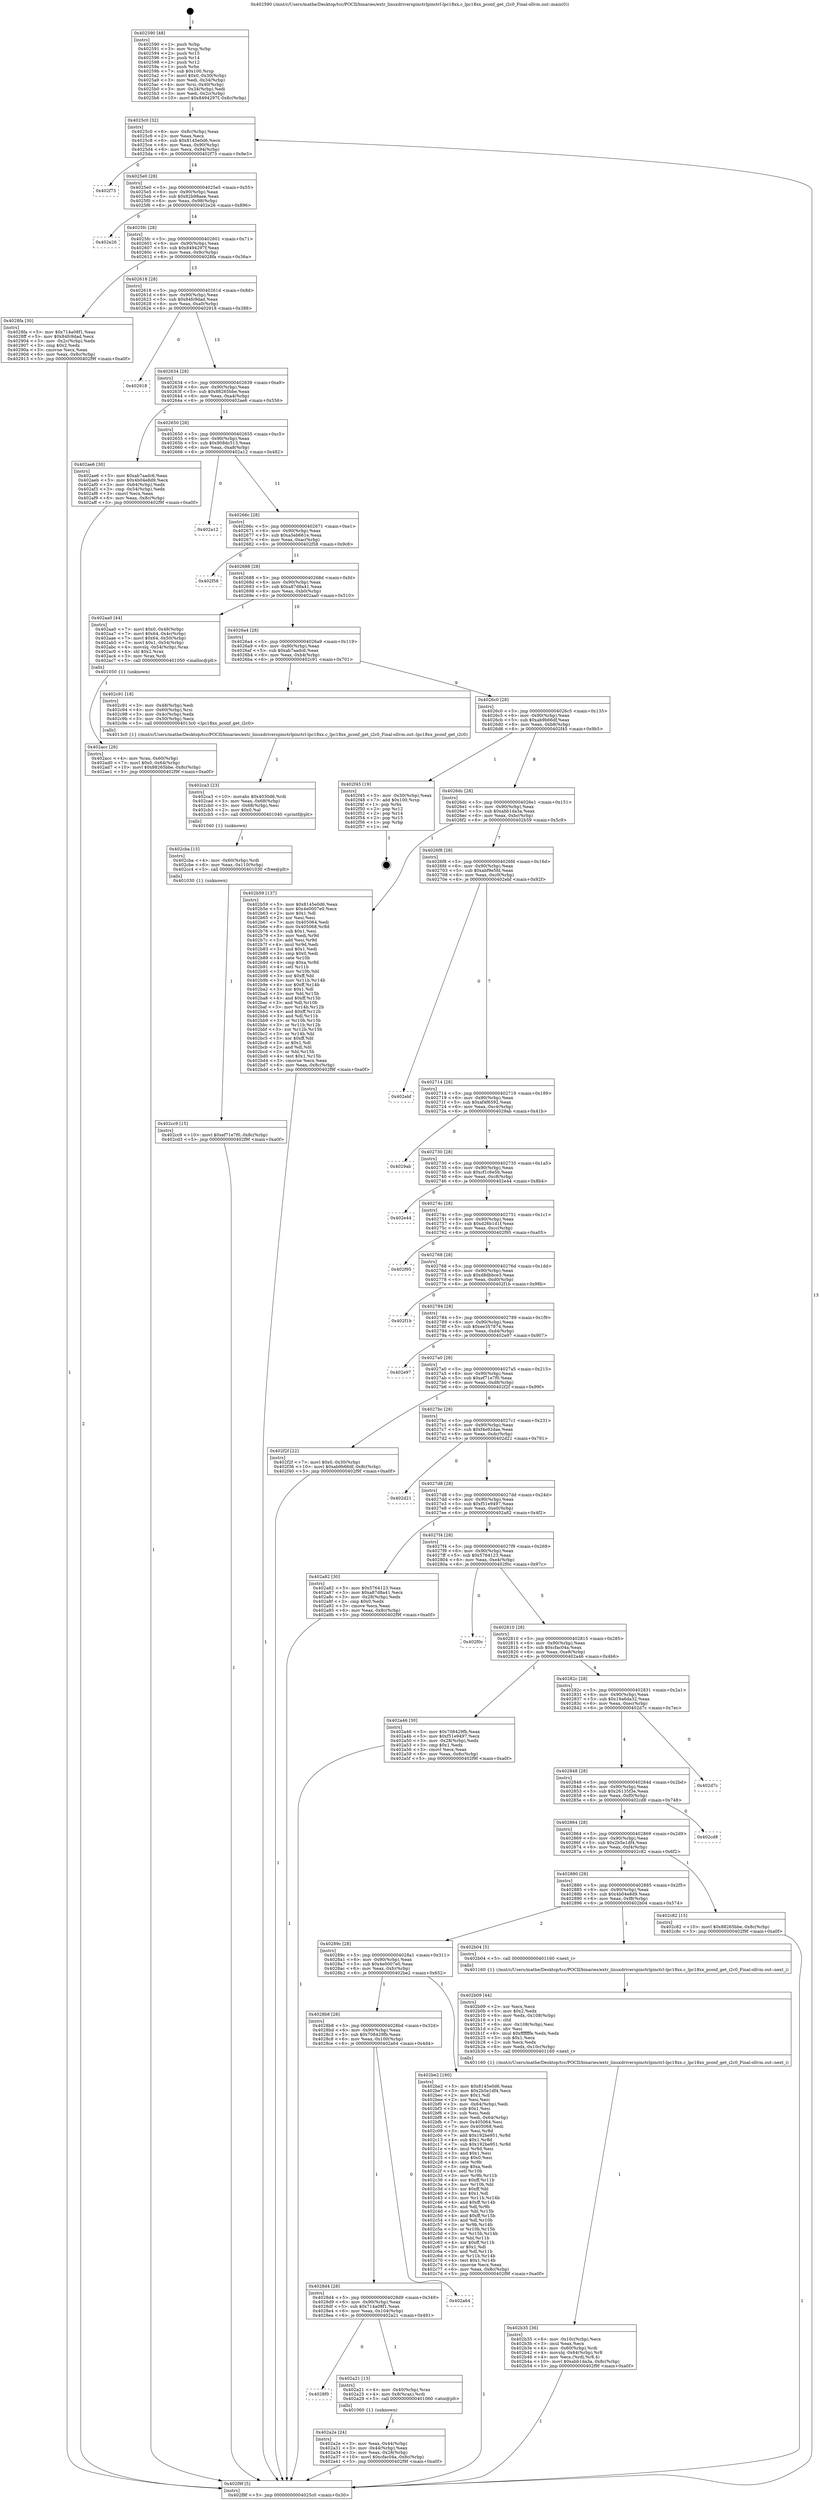 digraph "0x402590" {
  label = "0x402590 (/mnt/c/Users/mathe/Desktop/tcc/POCII/binaries/extr_linuxdriverspinctrlpinctrl-lpc18xx.c_lpc18xx_pconf_get_i2c0_Final-ollvm.out::main(0))"
  labelloc = "t"
  node[shape=record]

  Entry [label="",width=0.3,height=0.3,shape=circle,fillcolor=black,style=filled]
  "0x4025c0" [label="{
     0x4025c0 [32]\l
     | [instrs]\l
     &nbsp;&nbsp;0x4025c0 \<+6\>: mov -0x8c(%rbp),%eax\l
     &nbsp;&nbsp;0x4025c6 \<+2\>: mov %eax,%ecx\l
     &nbsp;&nbsp;0x4025c8 \<+6\>: sub $0x8145e0d6,%ecx\l
     &nbsp;&nbsp;0x4025ce \<+6\>: mov %eax,-0x90(%rbp)\l
     &nbsp;&nbsp;0x4025d4 \<+6\>: mov %ecx,-0x94(%rbp)\l
     &nbsp;&nbsp;0x4025da \<+6\>: je 0000000000402f73 \<main+0x9e3\>\l
  }"]
  "0x402f73" [label="{
     0x402f73\l
  }", style=dashed]
  "0x4025e0" [label="{
     0x4025e0 [28]\l
     | [instrs]\l
     &nbsp;&nbsp;0x4025e0 \<+5\>: jmp 00000000004025e5 \<main+0x55\>\l
     &nbsp;&nbsp;0x4025e5 \<+6\>: mov -0x90(%rbp),%eax\l
     &nbsp;&nbsp;0x4025eb \<+5\>: sub $0x82b98aee,%eax\l
     &nbsp;&nbsp;0x4025f0 \<+6\>: mov %eax,-0x98(%rbp)\l
     &nbsp;&nbsp;0x4025f6 \<+6\>: je 0000000000402e26 \<main+0x896\>\l
  }"]
  Exit [label="",width=0.3,height=0.3,shape=circle,fillcolor=black,style=filled,peripheries=2]
  "0x402e26" [label="{
     0x402e26\l
  }", style=dashed]
  "0x4025fc" [label="{
     0x4025fc [28]\l
     | [instrs]\l
     &nbsp;&nbsp;0x4025fc \<+5\>: jmp 0000000000402601 \<main+0x71\>\l
     &nbsp;&nbsp;0x402601 \<+6\>: mov -0x90(%rbp),%eax\l
     &nbsp;&nbsp;0x402607 \<+5\>: sub $0x8494297f,%eax\l
     &nbsp;&nbsp;0x40260c \<+6\>: mov %eax,-0x9c(%rbp)\l
     &nbsp;&nbsp;0x402612 \<+6\>: je 00000000004028fa \<main+0x36a\>\l
  }"]
  "0x402cc9" [label="{
     0x402cc9 [15]\l
     | [instrs]\l
     &nbsp;&nbsp;0x402cc9 \<+10\>: movl $0xef71e7f0,-0x8c(%rbp)\l
     &nbsp;&nbsp;0x402cd3 \<+5\>: jmp 0000000000402f9f \<main+0xa0f\>\l
  }"]
  "0x4028fa" [label="{
     0x4028fa [30]\l
     | [instrs]\l
     &nbsp;&nbsp;0x4028fa \<+5\>: mov $0x714a08f1,%eax\l
     &nbsp;&nbsp;0x4028ff \<+5\>: mov $0x84fc9dad,%ecx\l
     &nbsp;&nbsp;0x402904 \<+3\>: mov -0x2c(%rbp),%edx\l
     &nbsp;&nbsp;0x402907 \<+3\>: cmp $0x2,%edx\l
     &nbsp;&nbsp;0x40290a \<+3\>: cmovne %ecx,%eax\l
     &nbsp;&nbsp;0x40290d \<+6\>: mov %eax,-0x8c(%rbp)\l
     &nbsp;&nbsp;0x402913 \<+5\>: jmp 0000000000402f9f \<main+0xa0f\>\l
  }"]
  "0x402618" [label="{
     0x402618 [28]\l
     | [instrs]\l
     &nbsp;&nbsp;0x402618 \<+5\>: jmp 000000000040261d \<main+0x8d\>\l
     &nbsp;&nbsp;0x40261d \<+6\>: mov -0x90(%rbp),%eax\l
     &nbsp;&nbsp;0x402623 \<+5\>: sub $0x84fc9dad,%eax\l
     &nbsp;&nbsp;0x402628 \<+6\>: mov %eax,-0xa0(%rbp)\l
     &nbsp;&nbsp;0x40262e \<+6\>: je 0000000000402918 \<main+0x388\>\l
  }"]
  "0x402f9f" [label="{
     0x402f9f [5]\l
     | [instrs]\l
     &nbsp;&nbsp;0x402f9f \<+5\>: jmp 00000000004025c0 \<main+0x30\>\l
  }"]
  "0x402590" [label="{
     0x402590 [48]\l
     | [instrs]\l
     &nbsp;&nbsp;0x402590 \<+1\>: push %rbp\l
     &nbsp;&nbsp;0x402591 \<+3\>: mov %rsp,%rbp\l
     &nbsp;&nbsp;0x402594 \<+2\>: push %r15\l
     &nbsp;&nbsp;0x402596 \<+2\>: push %r14\l
     &nbsp;&nbsp;0x402598 \<+2\>: push %r12\l
     &nbsp;&nbsp;0x40259a \<+1\>: push %rbx\l
     &nbsp;&nbsp;0x40259b \<+7\>: sub $0x100,%rsp\l
     &nbsp;&nbsp;0x4025a2 \<+7\>: movl $0x0,-0x30(%rbp)\l
     &nbsp;&nbsp;0x4025a9 \<+3\>: mov %edi,-0x34(%rbp)\l
     &nbsp;&nbsp;0x4025ac \<+4\>: mov %rsi,-0x40(%rbp)\l
     &nbsp;&nbsp;0x4025b0 \<+3\>: mov -0x34(%rbp),%edi\l
     &nbsp;&nbsp;0x4025b3 \<+3\>: mov %edi,-0x2c(%rbp)\l
     &nbsp;&nbsp;0x4025b6 \<+10\>: movl $0x8494297f,-0x8c(%rbp)\l
  }"]
  "0x402cba" [label="{
     0x402cba [15]\l
     | [instrs]\l
     &nbsp;&nbsp;0x402cba \<+4\>: mov -0x60(%rbp),%rdi\l
     &nbsp;&nbsp;0x402cbe \<+6\>: mov %eax,-0x110(%rbp)\l
     &nbsp;&nbsp;0x402cc4 \<+5\>: call 0000000000401030 \<free@plt\>\l
     | [calls]\l
     &nbsp;&nbsp;0x401030 \{1\} (unknown)\l
  }"]
  "0x402918" [label="{
     0x402918\l
  }", style=dashed]
  "0x402634" [label="{
     0x402634 [28]\l
     | [instrs]\l
     &nbsp;&nbsp;0x402634 \<+5\>: jmp 0000000000402639 \<main+0xa9\>\l
     &nbsp;&nbsp;0x402639 \<+6\>: mov -0x90(%rbp),%eax\l
     &nbsp;&nbsp;0x40263f \<+5\>: sub $0x88265bbe,%eax\l
     &nbsp;&nbsp;0x402644 \<+6\>: mov %eax,-0xa4(%rbp)\l
     &nbsp;&nbsp;0x40264a \<+6\>: je 0000000000402ae6 \<main+0x556\>\l
  }"]
  "0x402ca3" [label="{
     0x402ca3 [23]\l
     | [instrs]\l
     &nbsp;&nbsp;0x402ca3 \<+10\>: movabs $0x4030d6,%rdi\l
     &nbsp;&nbsp;0x402cad \<+3\>: mov %eax,-0x68(%rbp)\l
     &nbsp;&nbsp;0x402cb0 \<+3\>: mov -0x68(%rbp),%esi\l
     &nbsp;&nbsp;0x402cb3 \<+2\>: mov $0x0,%al\l
     &nbsp;&nbsp;0x402cb5 \<+5\>: call 0000000000401040 \<printf@plt\>\l
     | [calls]\l
     &nbsp;&nbsp;0x401040 \{1\} (unknown)\l
  }"]
  "0x402ae6" [label="{
     0x402ae6 [30]\l
     | [instrs]\l
     &nbsp;&nbsp;0x402ae6 \<+5\>: mov $0xab7aadc6,%eax\l
     &nbsp;&nbsp;0x402aeb \<+5\>: mov $0x4b04e8d9,%ecx\l
     &nbsp;&nbsp;0x402af0 \<+3\>: mov -0x64(%rbp),%edx\l
     &nbsp;&nbsp;0x402af3 \<+3\>: cmp -0x54(%rbp),%edx\l
     &nbsp;&nbsp;0x402af6 \<+3\>: cmovl %ecx,%eax\l
     &nbsp;&nbsp;0x402af9 \<+6\>: mov %eax,-0x8c(%rbp)\l
     &nbsp;&nbsp;0x402aff \<+5\>: jmp 0000000000402f9f \<main+0xa0f\>\l
  }"]
  "0x402650" [label="{
     0x402650 [28]\l
     | [instrs]\l
     &nbsp;&nbsp;0x402650 \<+5\>: jmp 0000000000402655 \<main+0xc5\>\l
     &nbsp;&nbsp;0x402655 \<+6\>: mov -0x90(%rbp),%eax\l
     &nbsp;&nbsp;0x40265b \<+5\>: sub $0x908dc513,%eax\l
     &nbsp;&nbsp;0x402660 \<+6\>: mov %eax,-0xa8(%rbp)\l
     &nbsp;&nbsp;0x402666 \<+6\>: je 0000000000402a12 \<main+0x482\>\l
  }"]
  "0x402b35" [label="{
     0x402b35 [36]\l
     | [instrs]\l
     &nbsp;&nbsp;0x402b35 \<+6\>: mov -0x10c(%rbp),%ecx\l
     &nbsp;&nbsp;0x402b3b \<+3\>: imul %eax,%ecx\l
     &nbsp;&nbsp;0x402b3e \<+4\>: mov -0x60(%rbp),%rdi\l
     &nbsp;&nbsp;0x402b42 \<+4\>: movslq -0x64(%rbp),%r8\l
     &nbsp;&nbsp;0x402b46 \<+4\>: mov %ecx,(%rdi,%r8,4)\l
     &nbsp;&nbsp;0x402b4a \<+10\>: movl $0xabb1da3a,-0x8c(%rbp)\l
     &nbsp;&nbsp;0x402b54 \<+5\>: jmp 0000000000402f9f \<main+0xa0f\>\l
  }"]
  "0x402a12" [label="{
     0x402a12\l
  }", style=dashed]
  "0x40266c" [label="{
     0x40266c [28]\l
     | [instrs]\l
     &nbsp;&nbsp;0x40266c \<+5\>: jmp 0000000000402671 \<main+0xe1\>\l
     &nbsp;&nbsp;0x402671 \<+6\>: mov -0x90(%rbp),%eax\l
     &nbsp;&nbsp;0x402677 \<+5\>: sub $0xa5eb661e,%eax\l
     &nbsp;&nbsp;0x40267c \<+6\>: mov %eax,-0xac(%rbp)\l
     &nbsp;&nbsp;0x402682 \<+6\>: je 0000000000402f58 \<main+0x9c8\>\l
  }"]
  "0x402b09" [label="{
     0x402b09 [44]\l
     | [instrs]\l
     &nbsp;&nbsp;0x402b09 \<+2\>: xor %ecx,%ecx\l
     &nbsp;&nbsp;0x402b0b \<+5\>: mov $0x2,%edx\l
     &nbsp;&nbsp;0x402b10 \<+6\>: mov %edx,-0x108(%rbp)\l
     &nbsp;&nbsp;0x402b16 \<+1\>: cltd\l
     &nbsp;&nbsp;0x402b17 \<+6\>: mov -0x108(%rbp),%esi\l
     &nbsp;&nbsp;0x402b1d \<+2\>: idiv %esi\l
     &nbsp;&nbsp;0x402b1f \<+6\>: imul $0xfffffffe,%edx,%edx\l
     &nbsp;&nbsp;0x402b25 \<+3\>: sub $0x1,%ecx\l
     &nbsp;&nbsp;0x402b28 \<+2\>: sub %ecx,%edx\l
     &nbsp;&nbsp;0x402b2a \<+6\>: mov %edx,-0x10c(%rbp)\l
     &nbsp;&nbsp;0x402b30 \<+5\>: call 0000000000401160 \<next_i\>\l
     | [calls]\l
     &nbsp;&nbsp;0x401160 \{1\} (/mnt/c/Users/mathe/Desktop/tcc/POCII/binaries/extr_linuxdriverspinctrlpinctrl-lpc18xx.c_lpc18xx_pconf_get_i2c0_Final-ollvm.out::next_i)\l
  }"]
  "0x402f58" [label="{
     0x402f58\l
  }", style=dashed]
  "0x402688" [label="{
     0x402688 [28]\l
     | [instrs]\l
     &nbsp;&nbsp;0x402688 \<+5\>: jmp 000000000040268d \<main+0xfd\>\l
     &nbsp;&nbsp;0x40268d \<+6\>: mov -0x90(%rbp),%eax\l
     &nbsp;&nbsp;0x402693 \<+5\>: sub $0xa87d8a41,%eax\l
     &nbsp;&nbsp;0x402698 \<+6\>: mov %eax,-0xb0(%rbp)\l
     &nbsp;&nbsp;0x40269e \<+6\>: je 0000000000402aa0 \<main+0x510\>\l
  }"]
  "0x402acc" [label="{
     0x402acc [26]\l
     | [instrs]\l
     &nbsp;&nbsp;0x402acc \<+4\>: mov %rax,-0x60(%rbp)\l
     &nbsp;&nbsp;0x402ad0 \<+7\>: movl $0x0,-0x64(%rbp)\l
     &nbsp;&nbsp;0x402ad7 \<+10\>: movl $0x88265bbe,-0x8c(%rbp)\l
     &nbsp;&nbsp;0x402ae1 \<+5\>: jmp 0000000000402f9f \<main+0xa0f\>\l
  }"]
  "0x402aa0" [label="{
     0x402aa0 [44]\l
     | [instrs]\l
     &nbsp;&nbsp;0x402aa0 \<+7\>: movl $0x0,-0x48(%rbp)\l
     &nbsp;&nbsp;0x402aa7 \<+7\>: movl $0x64,-0x4c(%rbp)\l
     &nbsp;&nbsp;0x402aae \<+7\>: movl $0x64,-0x50(%rbp)\l
     &nbsp;&nbsp;0x402ab5 \<+7\>: movl $0x1,-0x54(%rbp)\l
     &nbsp;&nbsp;0x402abc \<+4\>: movslq -0x54(%rbp),%rax\l
     &nbsp;&nbsp;0x402ac0 \<+4\>: shl $0x2,%rax\l
     &nbsp;&nbsp;0x402ac4 \<+3\>: mov %rax,%rdi\l
     &nbsp;&nbsp;0x402ac7 \<+5\>: call 0000000000401050 \<malloc@plt\>\l
     | [calls]\l
     &nbsp;&nbsp;0x401050 \{1\} (unknown)\l
  }"]
  "0x4026a4" [label="{
     0x4026a4 [28]\l
     | [instrs]\l
     &nbsp;&nbsp;0x4026a4 \<+5\>: jmp 00000000004026a9 \<main+0x119\>\l
     &nbsp;&nbsp;0x4026a9 \<+6\>: mov -0x90(%rbp),%eax\l
     &nbsp;&nbsp;0x4026af \<+5\>: sub $0xab7aadc6,%eax\l
     &nbsp;&nbsp;0x4026b4 \<+6\>: mov %eax,-0xb4(%rbp)\l
     &nbsp;&nbsp;0x4026ba \<+6\>: je 0000000000402c91 \<main+0x701\>\l
  }"]
  "0x402a2e" [label="{
     0x402a2e [24]\l
     | [instrs]\l
     &nbsp;&nbsp;0x402a2e \<+3\>: mov %eax,-0x44(%rbp)\l
     &nbsp;&nbsp;0x402a31 \<+3\>: mov -0x44(%rbp),%eax\l
     &nbsp;&nbsp;0x402a34 \<+3\>: mov %eax,-0x28(%rbp)\l
     &nbsp;&nbsp;0x402a37 \<+10\>: movl $0xcfac04a,-0x8c(%rbp)\l
     &nbsp;&nbsp;0x402a41 \<+5\>: jmp 0000000000402f9f \<main+0xa0f\>\l
  }"]
  "0x402c91" [label="{
     0x402c91 [18]\l
     | [instrs]\l
     &nbsp;&nbsp;0x402c91 \<+3\>: mov -0x48(%rbp),%edi\l
     &nbsp;&nbsp;0x402c94 \<+4\>: mov -0x60(%rbp),%rsi\l
     &nbsp;&nbsp;0x402c98 \<+3\>: mov -0x4c(%rbp),%edx\l
     &nbsp;&nbsp;0x402c9b \<+3\>: mov -0x50(%rbp),%ecx\l
     &nbsp;&nbsp;0x402c9e \<+5\>: call 00000000004013c0 \<lpc18xx_pconf_get_i2c0\>\l
     | [calls]\l
     &nbsp;&nbsp;0x4013c0 \{1\} (/mnt/c/Users/mathe/Desktop/tcc/POCII/binaries/extr_linuxdriverspinctrlpinctrl-lpc18xx.c_lpc18xx_pconf_get_i2c0_Final-ollvm.out::lpc18xx_pconf_get_i2c0)\l
  }"]
  "0x4026c0" [label="{
     0x4026c0 [28]\l
     | [instrs]\l
     &nbsp;&nbsp;0x4026c0 \<+5\>: jmp 00000000004026c5 \<main+0x135\>\l
     &nbsp;&nbsp;0x4026c5 \<+6\>: mov -0x90(%rbp),%eax\l
     &nbsp;&nbsp;0x4026cb \<+5\>: sub $0xab9b66df,%eax\l
     &nbsp;&nbsp;0x4026d0 \<+6\>: mov %eax,-0xb8(%rbp)\l
     &nbsp;&nbsp;0x4026d6 \<+6\>: je 0000000000402f45 \<main+0x9b5\>\l
  }"]
  "0x4028f0" [label="{
     0x4028f0\l
  }", style=dashed]
  "0x402f45" [label="{
     0x402f45 [19]\l
     | [instrs]\l
     &nbsp;&nbsp;0x402f45 \<+3\>: mov -0x30(%rbp),%eax\l
     &nbsp;&nbsp;0x402f48 \<+7\>: add $0x100,%rsp\l
     &nbsp;&nbsp;0x402f4f \<+1\>: pop %rbx\l
     &nbsp;&nbsp;0x402f50 \<+2\>: pop %r12\l
     &nbsp;&nbsp;0x402f52 \<+2\>: pop %r14\l
     &nbsp;&nbsp;0x402f54 \<+2\>: pop %r15\l
     &nbsp;&nbsp;0x402f56 \<+1\>: pop %rbp\l
     &nbsp;&nbsp;0x402f57 \<+1\>: ret\l
  }"]
  "0x4026dc" [label="{
     0x4026dc [28]\l
     | [instrs]\l
     &nbsp;&nbsp;0x4026dc \<+5\>: jmp 00000000004026e1 \<main+0x151\>\l
     &nbsp;&nbsp;0x4026e1 \<+6\>: mov -0x90(%rbp),%eax\l
     &nbsp;&nbsp;0x4026e7 \<+5\>: sub $0xabb1da3a,%eax\l
     &nbsp;&nbsp;0x4026ec \<+6\>: mov %eax,-0xbc(%rbp)\l
     &nbsp;&nbsp;0x4026f2 \<+6\>: je 0000000000402b59 \<main+0x5c9\>\l
  }"]
  "0x402a21" [label="{
     0x402a21 [13]\l
     | [instrs]\l
     &nbsp;&nbsp;0x402a21 \<+4\>: mov -0x40(%rbp),%rax\l
     &nbsp;&nbsp;0x402a25 \<+4\>: mov 0x8(%rax),%rdi\l
     &nbsp;&nbsp;0x402a29 \<+5\>: call 0000000000401060 \<atoi@plt\>\l
     | [calls]\l
     &nbsp;&nbsp;0x401060 \{1\} (unknown)\l
  }"]
  "0x402b59" [label="{
     0x402b59 [137]\l
     | [instrs]\l
     &nbsp;&nbsp;0x402b59 \<+5\>: mov $0x8145e0d6,%eax\l
     &nbsp;&nbsp;0x402b5e \<+5\>: mov $0x4e0007e0,%ecx\l
     &nbsp;&nbsp;0x402b63 \<+2\>: mov $0x1,%dl\l
     &nbsp;&nbsp;0x402b65 \<+2\>: xor %esi,%esi\l
     &nbsp;&nbsp;0x402b67 \<+7\>: mov 0x405064,%edi\l
     &nbsp;&nbsp;0x402b6e \<+8\>: mov 0x405068,%r8d\l
     &nbsp;&nbsp;0x402b76 \<+3\>: sub $0x1,%esi\l
     &nbsp;&nbsp;0x402b79 \<+3\>: mov %edi,%r9d\l
     &nbsp;&nbsp;0x402b7c \<+3\>: add %esi,%r9d\l
     &nbsp;&nbsp;0x402b7f \<+4\>: imul %r9d,%edi\l
     &nbsp;&nbsp;0x402b83 \<+3\>: and $0x1,%edi\l
     &nbsp;&nbsp;0x402b86 \<+3\>: cmp $0x0,%edi\l
     &nbsp;&nbsp;0x402b89 \<+4\>: sete %r10b\l
     &nbsp;&nbsp;0x402b8d \<+4\>: cmp $0xa,%r8d\l
     &nbsp;&nbsp;0x402b91 \<+4\>: setl %r11b\l
     &nbsp;&nbsp;0x402b95 \<+3\>: mov %r10b,%bl\l
     &nbsp;&nbsp;0x402b98 \<+3\>: xor $0xff,%bl\l
     &nbsp;&nbsp;0x402b9b \<+3\>: mov %r11b,%r14b\l
     &nbsp;&nbsp;0x402b9e \<+4\>: xor $0xff,%r14b\l
     &nbsp;&nbsp;0x402ba2 \<+3\>: xor $0x1,%dl\l
     &nbsp;&nbsp;0x402ba5 \<+3\>: mov %bl,%r15b\l
     &nbsp;&nbsp;0x402ba8 \<+4\>: and $0xff,%r15b\l
     &nbsp;&nbsp;0x402bac \<+3\>: and %dl,%r10b\l
     &nbsp;&nbsp;0x402baf \<+3\>: mov %r14b,%r12b\l
     &nbsp;&nbsp;0x402bb2 \<+4\>: and $0xff,%r12b\l
     &nbsp;&nbsp;0x402bb6 \<+3\>: and %dl,%r11b\l
     &nbsp;&nbsp;0x402bb9 \<+3\>: or %r10b,%r15b\l
     &nbsp;&nbsp;0x402bbc \<+3\>: or %r11b,%r12b\l
     &nbsp;&nbsp;0x402bbf \<+3\>: xor %r12b,%r15b\l
     &nbsp;&nbsp;0x402bc2 \<+3\>: or %r14b,%bl\l
     &nbsp;&nbsp;0x402bc5 \<+3\>: xor $0xff,%bl\l
     &nbsp;&nbsp;0x402bc8 \<+3\>: or $0x1,%dl\l
     &nbsp;&nbsp;0x402bcb \<+2\>: and %dl,%bl\l
     &nbsp;&nbsp;0x402bcd \<+3\>: or %bl,%r15b\l
     &nbsp;&nbsp;0x402bd0 \<+4\>: test $0x1,%r15b\l
     &nbsp;&nbsp;0x402bd4 \<+3\>: cmovne %ecx,%eax\l
     &nbsp;&nbsp;0x402bd7 \<+6\>: mov %eax,-0x8c(%rbp)\l
     &nbsp;&nbsp;0x402bdd \<+5\>: jmp 0000000000402f9f \<main+0xa0f\>\l
  }"]
  "0x4026f8" [label="{
     0x4026f8 [28]\l
     | [instrs]\l
     &nbsp;&nbsp;0x4026f8 \<+5\>: jmp 00000000004026fd \<main+0x16d\>\l
     &nbsp;&nbsp;0x4026fd \<+6\>: mov -0x90(%rbp),%eax\l
     &nbsp;&nbsp;0x402703 \<+5\>: sub $0xabf9e5fd,%eax\l
     &nbsp;&nbsp;0x402708 \<+6\>: mov %eax,-0xc0(%rbp)\l
     &nbsp;&nbsp;0x40270e \<+6\>: je 0000000000402ebf \<main+0x92f\>\l
  }"]
  "0x4028d4" [label="{
     0x4028d4 [28]\l
     | [instrs]\l
     &nbsp;&nbsp;0x4028d4 \<+5\>: jmp 00000000004028d9 \<main+0x349\>\l
     &nbsp;&nbsp;0x4028d9 \<+6\>: mov -0x90(%rbp),%eax\l
     &nbsp;&nbsp;0x4028df \<+5\>: sub $0x714a08f1,%eax\l
     &nbsp;&nbsp;0x4028e4 \<+6\>: mov %eax,-0x104(%rbp)\l
     &nbsp;&nbsp;0x4028ea \<+6\>: je 0000000000402a21 \<main+0x491\>\l
  }"]
  "0x402ebf" [label="{
     0x402ebf\l
  }", style=dashed]
  "0x402714" [label="{
     0x402714 [28]\l
     | [instrs]\l
     &nbsp;&nbsp;0x402714 \<+5\>: jmp 0000000000402719 \<main+0x189\>\l
     &nbsp;&nbsp;0x402719 \<+6\>: mov -0x90(%rbp),%eax\l
     &nbsp;&nbsp;0x40271f \<+5\>: sub $0xaf4f6592,%eax\l
     &nbsp;&nbsp;0x402724 \<+6\>: mov %eax,-0xc4(%rbp)\l
     &nbsp;&nbsp;0x40272a \<+6\>: je 00000000004029ab \<main+0x41b\>\l
  }"]
  "0x402a64" [label="{
     0x402a64\l
  }", style=dashed]
  "0x4029ab" [label="{
     0x4029ab\l
  }", style=dashed]
  "0x402730" [label="{
     0x402730 [28]\l
     | [instrs]\l
     &nbsp;&nbsp;0x402730 \<+5\>: jmp 0000000000402735 \<main+0x1a5\>\l
     &nbsp;&nbsp;0x402735 \<+6\>: mov -0x90(%rbp),%eax\l
     &nbsp;&nbsp;0x40273b \<+5\>: sub $0xcf1c6e5b,%eax\l
     &nbsp;&nbsp;0x402740 \<+6\>: mov %eax,-0xc8(%rbp)\l
     &nbsp;&nbsp;0x402746 \<+6\>: je 0000000000402e44 \<main+0x8b4\>\l
  }"]
  "0x4028b8" [label="{
     0x4028b8 [28]\l
     | [instrs]\l
     &nbsp;&nbsp;0x4028b8 \<+5\>: jmp 00000000004028bd \<main+0x32d\>\l
     &nbsp;&nbsp;0x4028bd \<+6\>: mov -0x90(%rbp),%eax\l
     &nbsp;&nbsp;0x4028c3 \<+5\>: sub $0x708429fb,%eax\l
     &nbsp;&nbsp;0x4028c8 \<+6\>: mov %eax,-0x100(%rbp)\l
     &nbsp;&nbsp;0x4028ce \<+6\>: je 0000000000402a64 \<main+0x4d4\>\l
  }"]
  "0x402e44" [label="{
     0x402e44\l
  }", style=dashed]
  "0x40274c" [label="{
     0x40274c [28]\l
     | [instrs]\l
     &nbsp;&nbsp;0x40274c \<+5\>: jmp 0000000000402751 \<main+0x1c1\>\l
     &nbsp;&nbsp;0x402751 \<+6\>: mov -0x90(%rbp),%eax\l
     &nbsp;&nbsp;0x402757 \<+5\>: sub $0xd26b1d1f,%eax\l
     &nbsp;&nbsp;0x40275c \<+6\>: mov %eax,-0xcc(%rbp)\l
     &nbsp;&nbsp;0x402762 \<+6\>: je 0000000000402f95 \<main+0xa05\>\l
  }"]
  "0x402be2" [label="{
     0x402be2 [160]\l
     | [instrs]\l
     &nbsp;&nbsp;0x402be2 \<+5\>: mov $0x8145e0d6,%eax\l
     &nbsp;&nbsp;0x402be7 \<+5\>: mov $0x2b5e1df4,%ecx\l
     &nbsp;&nbsp;0x402bec \<+2\>: mov $0x1,%dl\l
     &nbsp;&nbsp;0x402bee \<+2\>: xor %esi,%esi\l
     &nbsp;&nbsp;0x402bf0 \<+3\>: mov -0x64(%rbp),%edi\l
     &nbsp;&nbsp;0x402bf3 \<+3\>: sub $0x1,%esi\l
     &nbsp;&nbsp;0x402bf6 \<+2\>: sub %esi,%edi\l
     &nbsp;&nbsp;0x402bf8 \<+3\>: mov %edi,-0x64(%rbp)\l
     &nbsp;&nbsp;0x402bfb \<+7\>: mov 0x405064,%esi\l
     &nbsp;&nbsp;0x402c02 \<+7\>: mov 0x405068,%edi\l
     &nbsp;&nbsp;0x402c09 \<+3\>: mov %esi,%r8d\l
     &nbsp;&nbsp;0x402c0c \<+7\>: add $0x192be951,%r8d\l
     &nbsp;&nbsp;0x402c13 \<+4\>: sub $0x1,%r8d\l
     &nbsp;&nbsp;0x402c17 \<+7\>: sub $0x192be951,%r8d\l
     &nbsp;&nbsp;0x402c1e \<+4\>: imul %r8d,%esi\l
     &nbsp;&nbsp;0x402c22 \<+3\>: and $0x1,%esi\l
     &nbsp;&nbsp;0x402c25 \<+3\>: cmp $0x0,%esi\l
     &nbsp;&nbsp;0x402c28 \<+4\>: sete %r9b\l
     &nbsp;&nbsp;0x402c2c \<+3\>: cmp $0xa,%edi\l
     &nbsp;&nbsp;0x402c2f \<+4\>: setl %r10b\l
     &nbsp;&nbsp;0x402c33 \<+3\>: mov %r9b,%r11b\l
     &nbsp;&nbsp;0x402c36 \<+4\>: xor $0xff,%r11b\l
     &nbsp;&nbsp;0x402c3a \<+3\>: mov %r10b,%bl\l
     &nbsp;&nbsp;0x402c3d \<+3\>: xor $0xff,%bl\l
     &nbsp;&nbsp;0x402c40 \<+3\>: xor $0x1,%dl\l
     &nbsp;&nbsp;0x402c43 \<+3\>: mov %r11b,%r14b\l
     &nbsp;&nbsp;0x402c46 \<+4\>: and $0xff,%r14b\l
     &nbsp;&nbsp;0x402c4a \<+3\>: and %dl,%r9b\l
     &nbsp;&nbsp;0x402c4d \<+3\>: mov %bl,%r15b\l
     &nbsp;&nbsp;0x402c50 \<+4\>: and $0xff,%r15b\l
     &nbsp;&nbsp;0x402c54 \<+3\>: and %dl,%r10b\l
     &nbsp;&nbsp;0x402c57 \<+3\>: or %r9b,%r14b\l
     &nbsp;&nbsp;0x402c5a \<+3\>: or %r10b,%r15b\l
     &nbsp;&nbsp;0x402c5d \<+3\>: xor %r15b,%r14b\l
     &nbsp;&nbsp;0x402c60 \<+3\>: or %bl,%r11b\l
     &nbsp;&nbsp;0x402c63 \<+4\>: xor $0xff,%r11b\l
     &nbsp;&nbsp;0x402c67 \<+3\>: or $0x1,%dl\l
     &nbsp;&nbsp;0x402c6a \<+3\>: and %dl,%r11b\l
     &nbsp;&nbsp;0x402c6d \<+3\>: or %r11b,%r14b\l
     &nbsp;&nbsp;0x402c70 \<+4\>: test $0x1,%r14b\l
     &nbsp;&nbsp;0x402c74 \<+3\>: cmovne %ecx,%eax\l
     &nbsp;&nbsp;0x402c77 \<+6\>: mov %eax,-0x8c(%rbp)\l
     &nbsp;&nbsp;0x402c7d \<+5\>: jmp 0000000000402f9f \<main+0xa0f\>\l
  }"]
  "0x402f95" [label="{
     0x402f95\l
  }", style=dashed]
  "0x402768" [label="{
     0x402768 [28]\l
     | [instrs]\l
     &nbsp;&nbsp;0x402768 \<+5\>: jmp 000000000040276d \<main+0x1dd\>\l
     &nbsp;&nbsp;0x40276d \<+6\>: mov -0x90(%rbp),%eax\l
     &nbsp;&nbsp;0x402773 \<+5\>: sub $0xd8dbbce3,%eax\l
     &nbsp;&nbsp;0x402778 \<+6\>: mov %eax,-0xd0(%rbp)\l
     &nbsp;&nbsp;0x40277e \<+6\>: je 0000000000402f1b \<main+0x98b\>\l
  }"]
  "0x40289c" [label="{
     0x40289c [28]\l
     | [instrs]\l
     &nbsp;&nbsp;0x40289c \<+5\>: jmp 00000000004028a1 \<main+0x311\>\l
     &nbsp;&nbsp;0x4028a1 \<+6\>: mov -0x90(%rbp),%eax\l
     &nbsp;&nbsp;0x4028a7 \<+5\>: sub $0x4e0007e0,%eax\l
     &nbsp;&nbsp;0x4028ac \<+6\>: mov %eax,-0xfc(%rbp)\l
     &nbsp;&nbsp;0x4028b2 \<+6\>: je 0000000000402be2 \<main+0x652\>\l
  }"]
  "0x402f1b" [label="{
     0x402f1b\l
  }", style=dashed]
  "0x402784" [label="{
     0x402784 [28]\l
     | [instrs]\l
     &nbsp;&nbsp;0x402784 \<+5\>: jmp 0000000000402789 \<main+0x1f9\>\l
     &nbsp;&nbsp;0x402789 \<+6\>: mov -0x90(%rbp),%eax\l
     &nbsp;&nbsp;0x40278f \<+5\>: sub $0xee357874,%eax\l
     &nbsp;&nbsp;0x402794 \<+6\>: mov %eax,-0xd4(%rbp)\l
     &nbsp;&nbsp;0x40279a \<+6\>: je 0000000000402e97 \<main+0x907\>\l
  }"]
  "0x402b04" [label="{
     0x402b04 [5]\l
     | [instrs]\l
     &nbsp;&nbsp;0x402b04 \<+5\>: call 0000000000401160 \<next_i\>\l
     | [calls]\l
     &nbsp;&nbsp;0x401160 \{1\} (/mnt/c/Users/mathe/Desktop/tcc/POCII/binaries/extr_linuxdriverspinctrlpinctrl-lpc18xx.c_lpc18xx_pconf_get_i2c0_Final-ollvm.out::next_i)\l
  }"]
  "0x402e97" [label="{
     0x402e97\l
  }", style=dashed]
  "0x4027a0" [label="{
     0x4027a0 [28]\l
     | [instrs]\l
     &nbsp;&nbsp;0x4027a0 \<+5\>: jmp 00000000004027a5 \<main+0x215\>\l
     &nbsp;&nbsp;0x4027a5 \<+6\>: mov -0x90(%rbp),%eax\l
     &nbsp;&nbsp;0x4027ab \<+5\>: sub $0xef71e7f0,%eax\l
     &nbsp;&nbsp;0x4027b0 \<+6\>: mov %eax,-0xd8(%rbp)\l
     &nbsp;&nbsp;0x4027b6 \<+6\>: je 0000000000402f2f \<main+0x99f\>\l
  }"]
  "0x402880" [label="{
     0x402880 [28]\l
     | [instrs]\l
     &nbsp;&nbsp;0x402880 \<+5\>: jmp 0000000000402885 \<main+0x2f5\>\l
     &nbsp;&nbsp;0x402885 \<+6\>: mov -0x90(%rbp),%eax\l
     &nbsp;&nbsp;0x40288b \<+5\>: sub $0x4b04e8d9,%eax\l
     &nbsp;&nbsp;0x402890 \<+6\>: mov %eax,-0xf8(%rbp)\l
     &nbsp;&nbsp;0x402896 \<+6\>: je 0000000000402b04 \<main+0x574\>\l
  }"]
  "0x402f2f" [label="{
     0x402f2f [22]\l
     | [instrs]\l
     &nbsp;&nbsp;0x402f2f \<+7\>: movl $0x0,-0x30(%rbp)\l
     &nbsp;&nbsp;0x402f36 \<+10\>: movl $0xab9b66df,-0x8c(%rbp)\l
     &nbsp;&nbsp;0x402f40 \<+5\>: jmp 0000000000402f9f \<main+0xa0f\>\l
  }"]
  "0x4027bc" [label="{
     0x4027bc [28]\l
     | [instrs]\l
     &nbsp;&nbsp;0x4027bc \<+5\>: jmp 00000000004027c1 \<main+0x231\>\l
     &nbsp;&nbsp;0x4027c1 \<+6\>: mov -0x90(%rbp),%eax\l
     &nbsp;&nbsp;0x4027c7 \<+5\>: sub $0xf4e92dae,%eax\l
     &nbsp;&nbsp;0x4027cc \<+6\>: mov %eax,-0xdc(%rbp)\l
     &nbsp;&nbsp;0x4027d2 \<+6\>: je 0000000000402d21 \<main+0x791\>\l
  }"]
  "0x402c82" [label="{
     0x402c82 [15]\l
     | [instrs]\l
     &nbsp;&nbsp;0x402c82 \<+10\>: movl $0x88265bbe,-0x8c(%rbp)\l
     &nbsp;&nbsp;0x402c8c \<+5\>: jmp 0000000000402f9f \<main+0xa0f\>\l
  }"]
  "0x402d21" [label="{
     0x402d21\l
  }", style=dashed]
  "0x4027d8" [label="{
     0x4027d8 [28]\l
     | [instrs]\l
     &nbsp;&nbsp;0x4027d8 \<+5\>: jmp 00000000004027dd \<main+0x24d\>\l
     &nbsp;&nbsp;0x4027dd \<+6\>: mov -0x90(%rbp),%eax\l
     &nbsp;&nbsp;0x4027e3 \<+5\>: sub $0xf51e9497,%eax\l
     &nbsp;&nbsp;0x4027e8 \<+6\>: mov %eax,-0xe0(%rbp)\l
     &nbsp;&nbsp;0x4027ee \<+6\>: je 0000000000402a82 \<main+0x4f2\>\l
  }"]
  "0x402864" [label="{
     0x402864 [28]\l
     | [instrs]\l
     &nbsp;&nbsp;0x402864 \<+5\>: jmp 0000000000402869 \<main+0x2d9\>\l
     &nbsp;&nbsp;0x402869 \<+6\>: mov -0x90(%rbp),%eax\l
     &nbsp;&nbsp;0x40286f \<+5\>: sub $0x2b5e1df4,%eax\l
     &nbsp;&nbsp;0x402874 \<+6\>: mov %eax,-0xf4(%rbp)\l
     &nbsp;&nbsp;0x40287a \<+6\>: je 0000000000402c82 \<main+0x6f2\>\l
  }"]
  "0x402a82" [label="{
     0x402a82 [30]\l
     | [instrs]\l
     &nbsp;&nbsp;0x402a82 \<+5\>: mov $0x5764123,%eax\l
     &nbsp;&nbsp;0x402a87 \<+5\>: mov $0xa87d8a41,%ecx\l
     &nbsp;&nbsp;0x402a8c \<+3\>: mov -0x28(%rbp),%edx\l
     &nbsp;&nbsp;0x402a8f \<+3\>: cmp $0x0,%edx\l
     &nbsp;&nbsp;0x402a92 \<+3\>: cmove %ecx,%eax\l
     &nbsp;&nbsp;0x402a95 \<+6\>: mov %eax,-0x8c(%rbp)\l
     &nbsp;&nbsp;0x402a9b \<+5\>: jmp 0000000000402f9f \<main+0xa0f\>\l
  }"]
  "0x4027f4" [label="{
     0x4027f4 [28]\l
     | [instrs]\l
     &nbsp;&nbsp;0x4027f4 \<+5\>: jmp 00000000004027f9 \<main+0x269\>\l
     &nbsp;&nbsp;0x4027f9 \<+6\>: mov -0x90(%rbp),%eax\l
     &nbsp;&nbsp;0x4027ff \<+5\>: sub $0x5764123,%eax\l
     &nbsp;&nbsp;0x402804 \<+6\>: mov %eax,-0xe4(%rbp)\l
     &nbsp;&nbsp;0x40280a \<+6\>: je 0000000000402f0c \<main+0x97c\>\l
  }"]
  "0x402cd8" [label="{
     0x402cd8\l
  }", style=dashed]
  "0x402f0c" [label="{
     0x402f0c\l
  }", style=dashed]
  "0x402810" [label="{
     0x402810 [28]\l
     | [instrs]\l
     &nbsp;&nbsp;0x402810 \<+5\>: jmp 0000000000402815 \<main+0x285\>\l
     &nbsp;&nbsp;0x402815 \<+6\>: mov -0x90(%rbp),%eax\l
     &nbsp;&nbsp;0x40281b \<+5\>: sub $0xcfac04a,%eax\l
     &nbsp;&nbsp;0x402820 \<+6\>: mov %eax,-0xe8(%rbp)\l
     &nbsp;&nbsp;0x402826 \<+6\>: je 0000000000402a46 \<main+0x4b6\>\l
  }"]
  "0x402848" [label="{
     0x402848 [28]\l
     | [instrs]\l
     &nbsp;&nbsp;0x402848 \<+5\>: jmp 000000000040284d \<main+0x2bd\>\l
     &nbsp;&nbsp;0x40284d \<+6\>: mov -0x90(%rbp),%eax\l
     &nbsp;&nbsp;0x402853 \<+5\>: sub $0x26135f3e,%eax\l
     &nbsp;&nbsp;0x402858 \<+6\>: mov %eax,-0xf0(%rbp)\l
     &nbsp;&nbsp;0x40285e \<+6\>: je 0000000000402cd8 \<main+0x748\>\l
  }"]
  "0x402a46" [label="{
     0x402a46 [30]\l
     | [instrs]\l
     &nbsp;&nbsp;0x402a46 \<+5\>: mov $0x708429fb,%eax\l
     &nbsp;&nbsp;0x402a4b \<+5\>: mov $0xf51e9497,%ecx\l
     &nbsp;&nbsp;0x402a50 \<+3\>: mov -0x28(%rbp),%edx\l
     &nbsp;&nbsp;0x402a53 \<+3\>: cmp $0x1,%edx\l
     &nbsp;&nbsp;0x402a56 \<+3\>: cmovl %ecx,%eax\l
     &nbsp;&nbsp;0x402a59 \<+6\>: mov %eax,-0x8c(%rbp)\l
     &nbsp;&nbsp;0x402a5f \<+5\>: jmp 0000000000402f9f \<main+0xa0f\>\l
  }"]
  "0x40282c" [label="{
     0x40282c [28]\l
     | [instrs]\l
     &nbsp;&nbsp;0x40282c \<+5\>: jmp 0000000000402831 \<main+0x2a1\>\l
     &nbsp;&nbsp;0x402831 \<+6\>: mov -0x90(%rbp),%eax\l
     &nbsp;&nbsp;0x402837 \<+5\>: sub $0x19a6da32,%eax\l
     &nbsp;&nbsp;0x40283c \<+6\>: mov %eax,-0xec(%rbp)\l
     &nbsp;&nbsp;0x402842 \<+6\>: je 0000000000402d7c \<main+0x7ec\>\l
  }"]
  "0x402d7c" [label="{
     0x402d7c\l
  }", style=dashed]
  Entry -> "0x402590" [label=" 1"]
  "0x4025c0" -> "0x402f73" [label=" 0"]
  "0x4025c0" -> "0x4025e0" [label=" 14"]
  "0x402f45" -> Exit [label=" 1"]
  "0x4025e0" -> "0x402e26" [label=" 0"]
  "0x4025e0" -> "0x4025fc" [label=" 14"]
  "0x402f2f" -> "0x402f9f" [label=" 1"]
  "0x4025fc" -> "0x4028fa" [label=" 1"]
  "0x4025fc" -> "0x402618" [label=" 13"]
  "0x4028fa" -> "0x402f9f" [label=" 1"]
  "0x402590" -> "0x4025c0" [label=" 1"]
  "0x402f9f" -> "0x4025c0" [label=" 13"]
  "0x402cc9" -> "0x402f9f" [label=" 1"]
  "0x402618" -> "0x402918" [label=" 0"]
  "0x402618" -> "0x402634" [label=" 13"]
  "0x402cba" -> "0x402cc9" [label=" 1"]
  "0x402634" -> "0x402ae6" [label=" 2"]
  "0x402634" -> "0x402650" [label=" 11"]
  "0x402ca3" -> "0x402cba" [label=" 1"]
  "0x402650" -> "0x402a12" [label=" 0"]
  "0x402650" -> "0x40266c" [label=" 11"]
  "0x402c91" -> "0x402ca3" [label=" 1"]
  "0x40266c" -> "0x402f58" [label=" 0"]
  "0x40266c" -> "0x402688" [label=" 11"]
  "0x402c82" -> "0x402f9f" [label=" 1"]
  "0x402688" -> "0x402aa0" [label=" 1"]
  "0x402688" -> "0x4026a4" [label=" 10"]
  "0x402be2" -> "0x402f9f" [label=" 1"]
  "0x4026a4" -> "0x402c91" [label=" 1"]
  "0x4026a4" -> "0x4026c0" [label=" 9"]
  "0x402b59" -> "0x402f9f" [label=" 1"]
  "0x4026c0" -> "0x402f45" [label=" 1"]
  "0x4026c0" -> "0x4026dc" [label=" 8"]
  "0x402b35" -> "0x402f9f" [label=" 1"]
  "0x4026dc" -> "0x402b59" [label=" 1"]
  "0x4026dc" -> "0x4026f8" [label=" 7"]
  "0x402b09" -> "0x402b35" [label=" 1"]
  "0x4026f8" -> "0x402ebf" [label=" 0"]
  "0x4026f8" -> "0x402714" [label=" 7"]
  "0x402ae6" -> "0x402f9f" [label=" 2"]
  "0x402714" -> "0x4029ab" [label=" 0"]
  "0x402714" -> "0x402730" [label=" 7"]
  "0x402acc" -> "0x402f9f" [label=" 1"]
  "0x402730" -> "0x402e44" [label=" 0"]
  "0x402730" -> "0x40274c" [label=" 7"]
  "0x402a82" -> "0x402f9f" [label=" 1"]
  "0x40274c" -> "0x402f95" [label=" 0"]
  "0x40274c" -> "0x402768" [label=" 7"]
  "0x402a46" -> "0x402f9f" [label=" 1"]
  "0x402768" -> "0x402f1b" [label=" 0"]
  "0x402768" -> "0x402784" [label=" 7"]
  "0x402a21" -> "0x402a2e" [label=" 1"]
  "0x402784" -> "0x402e97" [label=" 0"]
  "0x402784" -> "0x4027a0" [label=" 7"]
  "0x4028d4" -> "0x4028f0" [label=" 0"]
  "0x4027a0" -> "0x402f2f" [label=" 1"]
  "0x4027a0" -> "0x4027bc" [label=" 6"]
  "0x402b04" -> "0x402b09" [label=" 1"]
  "0x4027bc" -> "0x402d21" [label=" 0"]
  "0x4027bc" -> "0x4027d8" [label=" 6"]
  "0x4028b8" -> "0x4028d4" [label=" 1"]
  "0x4027d8" -> "0x402a82" [label=" 1"]
  "0x4027d8" -> "0x4027f4" [label=" 5"]
  "0x402aa0" -> "0x402acc" [label=" 1"]
  "0x4027f4" -> "0x402f0c" [label=" 0"]
  "0x4027f4" -> "0x402810" [label=" 5"]
  "0x40289c" -> "0x4028b8" [label=" 1"]
  "0x402810" -> "0x402a46" [label=" 1"]
  "0x402810" -> "0x40282c" [label=" 4"]
  "0x402a2e" -> "0x402f9f" [label=" 1"]
  "0x40282c" -> "0x402d7c" [label=" 0"]
  "0x40282c" -> "0x402848" [label=" 4"]
  "0x40289c" -> "0x402be2" [label=" 1"]
  "0x402848" -> "0x402cd8" [label=" 0"]
  "0x402848" -> "0x402864" [label=" 4"]
  "0x4028b8" -> "0x402a64" [label=" 0"]
  "0x402864" -> "0x402c82" [label=" 1"]
  "0x402864" -> "0x402880" [label=" 3"]
  "0x4028d4" -> "0x402a21" [label=" 1"]
  "0x402880" -> "0x402b04" [label=" 1"]
  "0x402880" -> "0x40289c" [label=" 2"]
}
